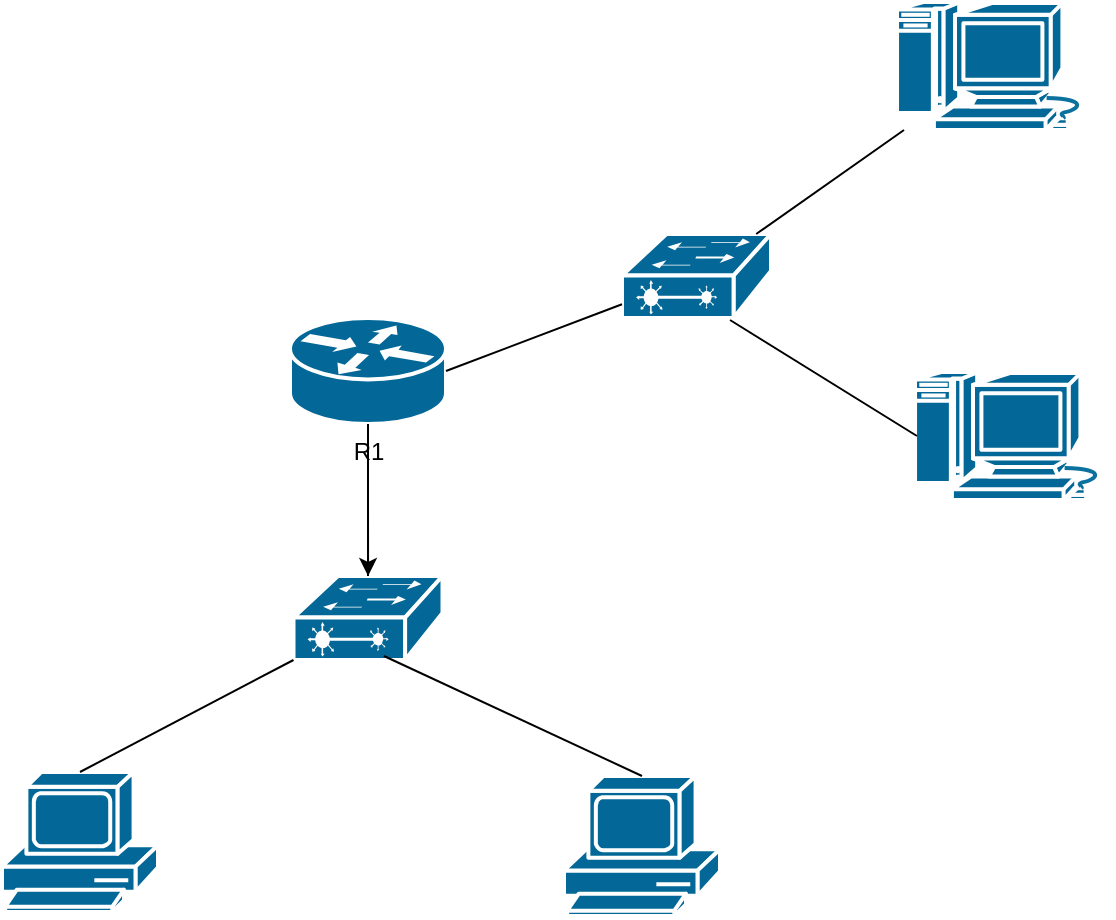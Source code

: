 <mxfile version="27.2.0">
  <diagram name="第 1 页" id="Gz1cUr2N7Sno8-vNNvea">
    <mxGraphModel dx="948" dy="549" grid="0" gridSize="10" guides="1" tooltips="1" connect="1" arrows="1" fold="1" page="0" pageScale="1" pageWidth="827" pageHeight="1169" math="0" shadow="0">
      <root>
        <mxCell id="0" />
        <mxCell id="1" parent="0" />
        <mxCell id="qvQlTLng0JgVEMNS3Hl5-16" value="" style="edgeStyle=orthogonalEdgeStyle;rounded=0;orthogonalLoop=1;jettySize=auto;html=1;" edge="1" parent="1" source="qvQlTLng0JgVEMNS3Hl5-3" target="qvQlTLng0JgVEMNS3Hl5-4">
          <mxGeometry relative="1" as="geometry" />
        </mxCell>
        <mxCell id="qvQlTLng0JgVEMNS3Hl5-3" value="R1" style="shape=mxgraph.cisco.routers.router;sketch=0;html=1;pointerEvents=1;dashed=0;fillColor=#036897;strokeColor=#ffffff;strokeWidth=2;verticalLabelPosition=bottom;verticalAlign=top;align=center;outlineConnect=0;" vertex="1" parent="1">
          <mxGeometry x="206" y="209" width="78" height="53" as="geometry" />
        </mxCell>
        <mxCell id="qvQlTLng0JgVEMNS3Hl5-4" value="" style="shape=mxgraph.cisco.switches.layer_2_remote_switch;sketch=0;html=1;pointerEvents=1;dashed=0;fillColor=#036897;strokeColor=#ffffff;strokeWidth=2;verticalLabelPosition=bottom;verticalAlign=top;align=center;outlineConnect=0;" vertex="1" parent="1">
          <mxGeometry x="207.75" y="338" width="74.5" height="42" as="geometry" />
        </mxCell>
        <mxCell id="qvQlTLng0JgVEMNS3Hl5-5" value="" style="shape=mxgraph.cisco.computers_and_peripherals.pc;sketch=0;html=1;pointerEvents=1;dashed=0;fillColor=#036897;strokeColor=#ffffff;strokeWidth=2;verticalLabelPosition=bottom;verticalAlign=top;align=center;outlineConnect=0;" vertex="1" parent="1">
          <mxGeometry x="62" y="436" width="78" height="70" as="geometry" />
        </mxCell>
        <mxCell id="qvQlTLng0JgVEMNS3Hl5-6" value="" style="shape=mxgraph.cisco.computers_and_peripherals.pc;sketch=0;html=1;pointerEvents=1;dashed=0;fillColor=#036897;strokeColor=#ffffff;strokeWidth=2;verticalLabelPosition=bottom;verticalAlign=top;align=center;outlineConnect=0;" vertex="1" parent="1">
          <mxGeometry x="343" y="438" width="78" height="70" as="geometry" />
        </mxCell>
        <mxCell id="qvQlTLng0JgVEMNS3Hl5-7" value="" style="shape=mxgraph.cisco.switches.layer_2_remote_switch;sketch=0;html=1;pointerEvents=1;dashed=0;fillColor=#036897;strokeColor=#ffffff;strokeWidth=2;verticalLabelPosition=bottom;verticalAlign=top;align=center;outlineConnect=0;" vertex="1" parent="1">
          <mxGeometry x="372" y="167" width="74.5" height="42" as="geometry" />
        </mxCell>
        <mxCell id="qvQlTLng0JgVEMNS3Hl5-8" value="" style="shape=mxgraph.cisco.computers_and_peripherals.macintosh;sketch=0;html=1;pointerEvents=1;dashed=0;fillColor=#036897;strokeColor=#ffffff;strokeWidth=2;verticalLabelPosition=bottom;verticalAlign=top;align=center;outlineConnect=0;" vertex="1" parent="1">
          <mxGeometry x="509" y="51" width="99" height="64" as="geometry" />
        </mxCell>
        <mxCell id="qvQlTLng0JgVEMNS3Hl5-9" value="" style="shape=mxgraph.cisco.computers_and_peripherals.macintosh;sketch=0;html=1;pointerEvents=1;dashed=0;fillColor=#036897;strokeColor=#ffffff;strokeWidth=2;verticalLabelPosition=bottom;verticalAlign=top;align=center;outlineConnect=0;" vertex="1" parent="1">
          <mxGeometry x="518" y="236" width="99" height="64" as="geometry" />
        </mxCell>
        <mxCell id="qvQlTLng0JgVEMNS3Hl5-10" value="" style="endArrow=none;html=1;rounded=0;exitX=0.5;exitY=1;exitDx=0;exitDy=0;exitPerimeter=0;entryX=0.5;entryY=0;entryDx=0;entryDy=0;entryPerimeter=0;" edge="1" parent="1" source="qvQlTLng0JgVEMNS3Hl5-3" target="qvQlTLng0JgVEMNS3Hl5-4">
          <mxGeometry width="50" height="50" relative="1" as="geometry">
            <mxPoint x="388" y="317" as="sourcePoint" />
            <mxPoint x="438" y="267" as="targetPoint" />
          </mxGeometry>
        </mxCell>
        <mxCell id="qvQlTLng0JgVEMNS3Hl5-11" value="" style="endArrow=none;html=1;rounded=0;exitX=0;exitY=1;exitDx=0;exitDy=0;exitPerimeter=0;entryX=0.5;entryY=0;entryDx=0;entryDy=0;entryPerimeter=0;" edge="1" parent="1" source="qvQlTLng0JgVEMNS3Hl5-4" target="qvQlTLng0JgVEMNS3Hl5-5">
          <mxGeometry width="50" height="50" relative="1" as="geometry">
            <mxPoint x="388" y="317" as="sourcePoint" />
            <mxPoint x="438" y="267" as="targetPoint" />
          </mxGeometry>
        </mxCell>
        <mxCell id="qvQlTLng0JgVEMNS3Hl5-12" value="" style="endArrow=none;html=1;rounded=0;entryX=0.5;entryY=0;entryDx=0;entryDy=0;entryPerimeter=0;exitX=0.607;exitY=0.952;exitDx=0;exitDy=0;exitPerimeter=0;" edge="1" parent="1" source="qvQlTLng0JgVEMNS3Hl5-4" target="qvQlTLng0JgVEMNS3Hl5-6">
          <mxGeometry width="50" height="50" relative="1" as="geometry">
            <mxPoint x="290" y="402" as="sourcePoint" />
            <mxPoint x="438" y="267" as="targetPoint" />
          </mxGeometry>
        </mxCell>
        <mxCell id="qvQlTLng0JgVEMNS3Hl5-13" value="" style="endArrow=none;html=1;rounded=0;exitX=1;exitY=0.5;exitDx=0;exitDy=0;exitPerimeter=0;" edge="1" parent="1" source="qvQlTLng0JgVEMNS3Hl5-3" target="qvQlTLng0JgVEMNS3Hl5-7">
          <mxGeometry width="50" height="50" relative="1" as="geometry">
            <mxPoint x="388" y="317" as="sourcePoint" />
            <mxPoint x="438" y="267" as="targetPoint" />
          </mxGeometry>
        </mxCell>
        <mxCell id="qvQlTLng0JgVEMNS3Hl5-14" value="" style="endArrow=none;html=1;rounded=0;entryX=0.725;entryY=1.024;entryDx=0;entryDy=0;entryPerimeter=0;exitX=0.015;exitY=0.5;exitDx=0;exitDy=0;exitPerimeter=0;" edge="1" parent="1" source="qvQlTLng0JgVEMNS3Hl5-9" target="qvQlTLng0JgVEMNS3Hl5-7">
          <mxGeometry width="50" height="50" relative="1" as="geometry">
            <mxPoint x="388" y="317" as="sourcePoint" />
            <mxPoint x="438" y="267" as="targetPoint" />
          </mxGeometry>
        </mxCell>
        <mxCell id="qvQlTLng0JgVEMNS3Hl5-15" value="" style="endArrow=none;html=1;rounded=0;" edge="1" parent="1" source="qvQlTLng0JgVEMNS3Hl5-7" target="qvQlTLng0JgVEMNS3Hl5-8">
          <mxGeometry width="50" height="50" relative="1" as="geometry">
            <mxPoint x="388" y="317" as="sourcePoint" />
            <mxPoint x="438" y="267" as="targetPoint" />
          </mxGeometry>
        </mxCell>
      </root>
    </mxGraphModel>
  </diagram>
</mxfile>
